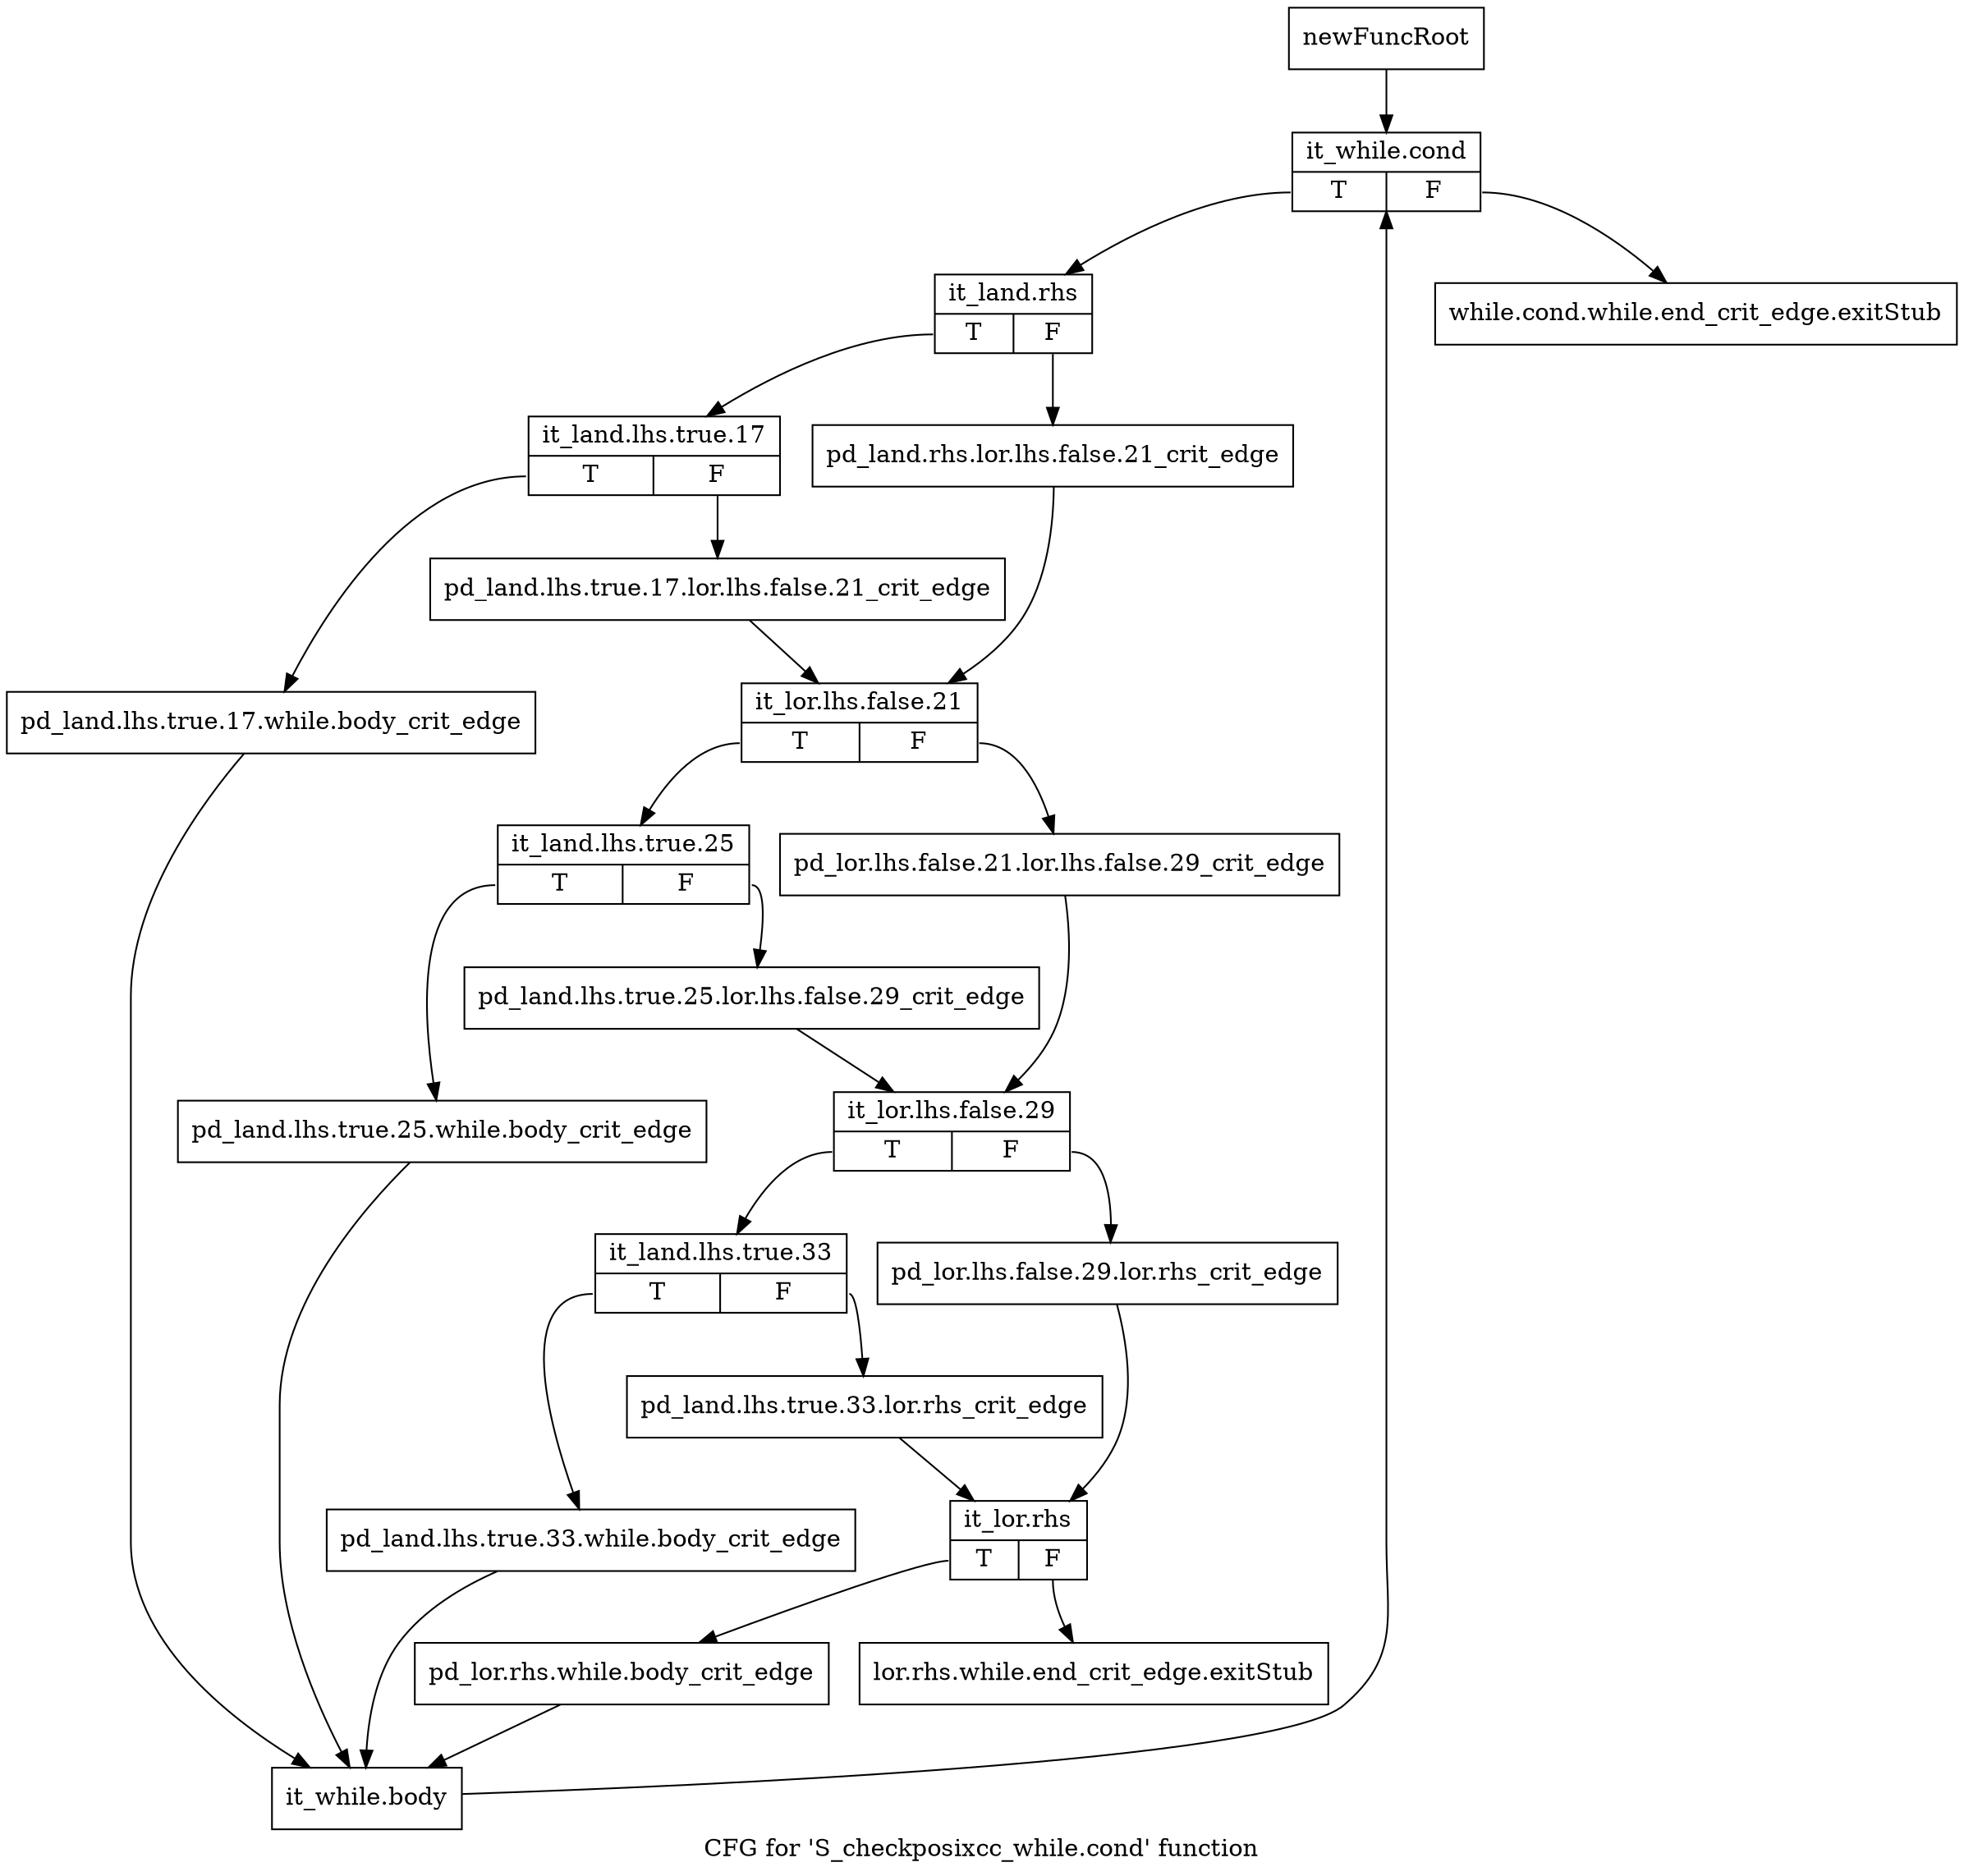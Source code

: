 digraph "CFG for 'S_checkposixcc_while.cond' function" {
	label="CFG for 'S_checkposixcc_while.cond' function";

	Node0x5215b30 [shape=record,label="{newFuncRoot}"];
	Node0x5215b30 -> Node0x5248d00;
	Node0x5248c60 [shape=record,label="{while.cond.while.end_crit_edge.exitStub}"];
	Node0x5248cb0 [shape=record,label="{lor.rhs.while.end_crit_edge.exitStub}"];
	Node0x5248d00 [shape=record,label="{it_while.cond|{<s0>T|<s1>F}}"];
	Node0x5248d00:s0 -> Node0x5248d50;
	Node0x5248d00:s1 -> Node0x5248c60;
	Node0x5248d50 [shape=record,label="{it_land.rhs|{<s0>T|<s1>F}}"];
	Node0x5248d50:s0 -> Node0x5248df0;
	Node0x5248d50:s1 -> Node0x5248da0;
	Node0x5248da0 [shape=record,label="{pd_land.rhs.lor.lhs.false.21_crit_edge}"];
	Node0x5248da0 -> Node0x5248e90;
	Node0x5248df0 [shape=record,label="{it_land.lhs.true.17|{<s0>T|<s1>F}}"];
	Node0x5248df0:s0 -> Node0x5249200;
	Node0x5248df0:s1 -> Node0x5248e40;
	Node0x5248e40 [shape=record,label="{pd_land.lhs.true.17.lor.lhs.false.21_crit_edge}"];
	Node0x5248e40 -> Node0x5248e90;
	Node0x5248e90 [shape=record,label="{it_lor.lhs.false.21|{<s0>T|<s1>F}}"];
	Node0x5248e90:s0 -> Node0x5248f30;
	Node0x5248e90:s1 -> Node0x5248ee0;
	Node0x5248ee0 [shape=record,label="{pd_lor.lhs.false.21.lor.lhs.false.29_crit_edge}"];
	Node0x5248ee0 -> Node0x5232b10;
	Node0x5248f30 [shape=record,label="{it_land.lhs.true.25|{<s0>T|<s1>F}}"];
	Node0x5248f30:s0 -> Node0x52491b0;
	Node0x5248f30:s1 -> Node0x5248f80;
	Node0x5248f80 [shape=record,label="{pd_land.lhs.true.25.lor.lhs.false.29_crit_edge}"];
	Node0x5248f80 -> Node0x5232b10;
	Node0x5232b10 [shape=record,label="{it_lor.lhs.false.29|{<s0>T|<s1>F}}"];
	Node0x5232b10:s0 -> Node0x5249020;
	Node0x5232b10:s1 -> Node0x5248fd0;
	Node0x5248fd0 [shape=record,label="{pd_lor.lhs.false.29.lor.rhs_crit_edge}"];
	Node0x5248fd0 -> Node0x52490c0;
	Node0x5249020 [shape=record,label="{it_land.lhs.true.33|{<s0>T|<s1>F}}"];
	Node0x5249020:s0 -> Node0x5249160;
	Node0x5249020:s1 -> Node0x5249070;
	Node0x5249070 [shape=record,label="{pd_land.lhs.true.33.lor.rhs_crit_edge}"];
	Node0x5249070 -> Node0x52490c0;
	Node0x52490c0 [shape=record,label="{it_lor.rhs|{<s0>T|<s1>F}}"];
	Node0x52490c0:s0 -> Node0x5249110;
	Node0x52490c0:s1 -> Node0x5248cb0;
	Node0x5249110 [shape=record,label="{pd_lor.rhs.while.body_crit_edge}"];
	Node0x5249110 -> Node0x5249250;
	Node0x5249160 [shape=record,label="{pd_land.lhs.true.33.while.body_crit_edge}"];
	Node0x5249160 -> Node0x5249250;
	Node0x52491b0 [shape=record,label="{pd_land.lhs.true.25.while.body_crit_edge}"];
	Node0x52491b0 -> Node0x5249250;
	Node0x5249200 [shape=record,label="{pd_land.lhs.true.17.while.body_crit_edge}"];
	Node0x5249200 -> Node0x5249250;
	Node0x5249250 [shape=record,label="{it_while.body}"];
	Node0x5249250 -> Node0x5248d00;
}
